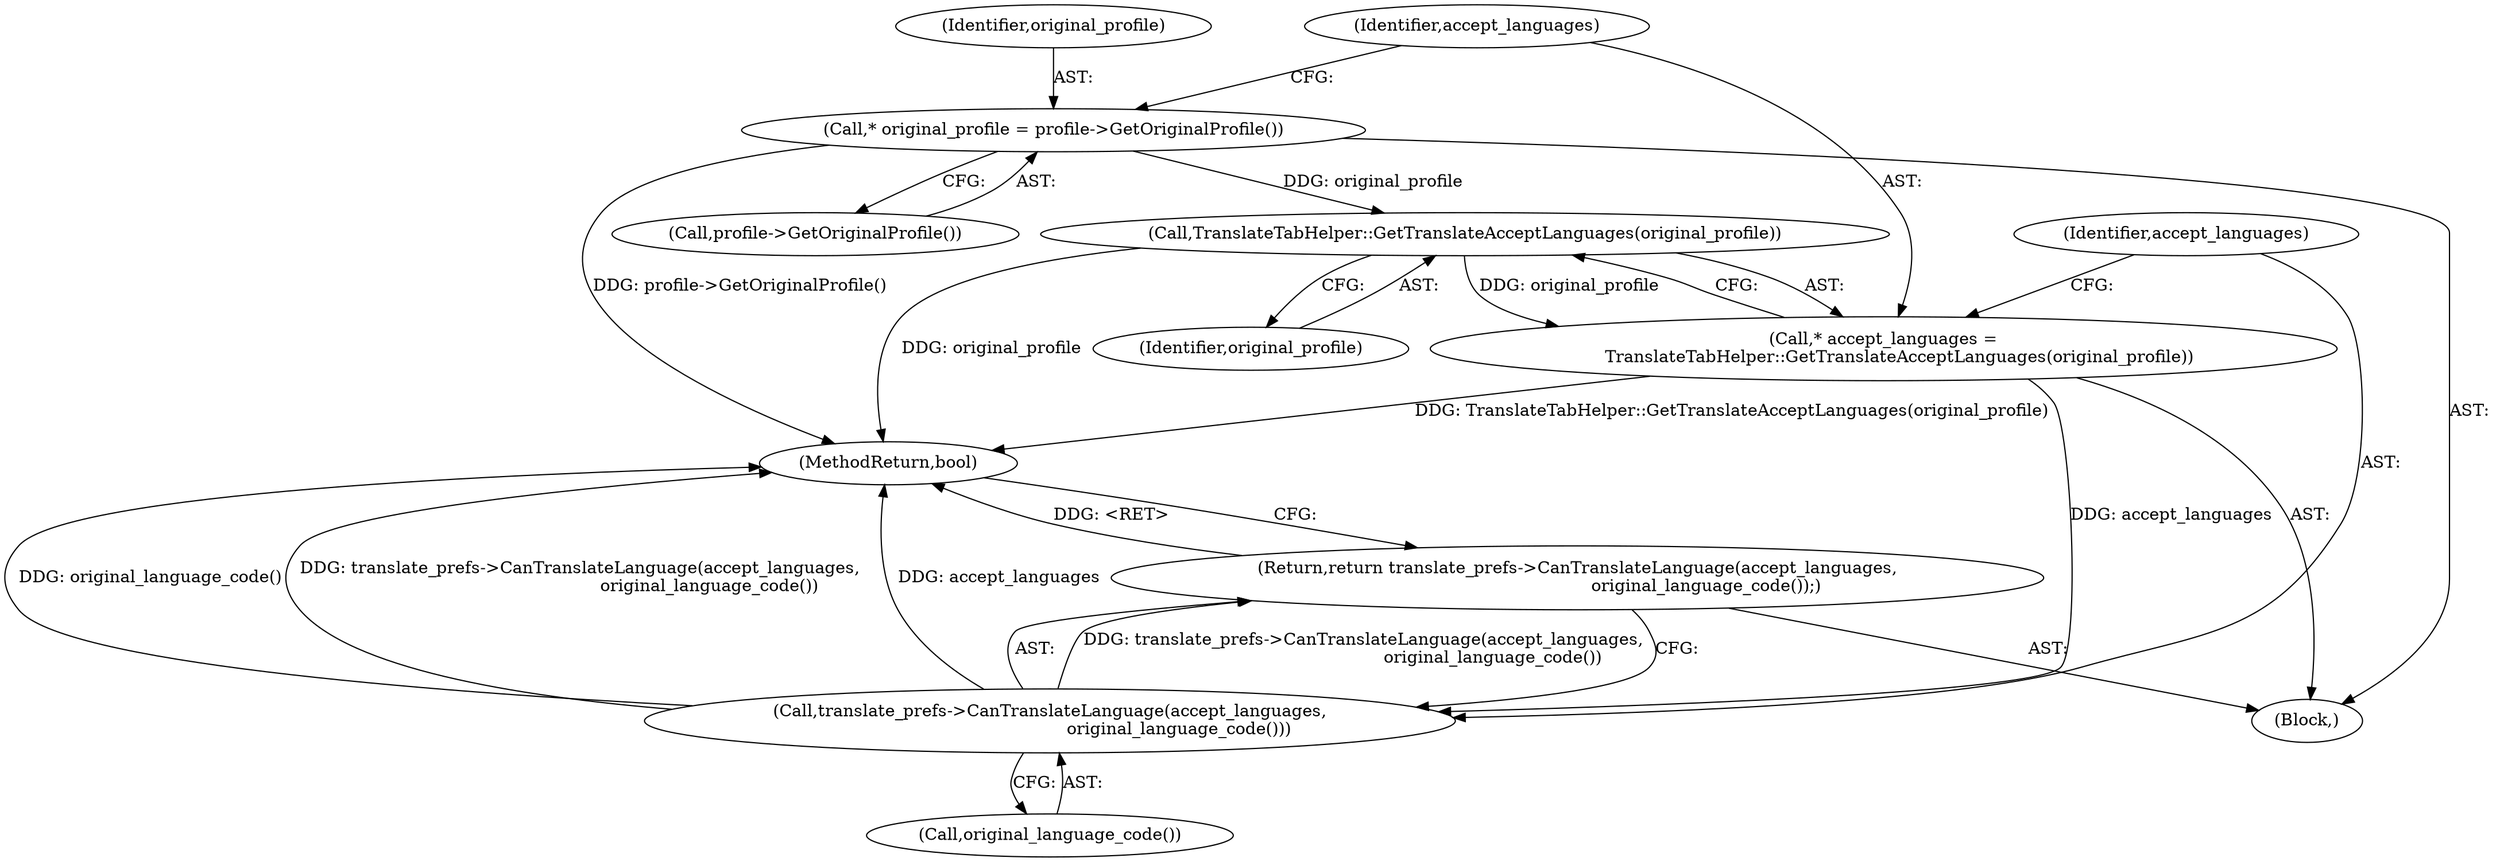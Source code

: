 digraph "1_Chrome_603af455b5641671b18d7d7d166630341d71b63f_0@pointer" {
"1000115" [label="(Call,TranslateTabHelper::GetTranslateAcceptLanguages(original_profile))"];
"1000108" [label="(Call,* original_profile = profile->GetOriginalProfile())"];
"1000113" [label="(Call,* accept_languages =\n      TranslateTabHelper::GetTranslateAcceptLanguages(original_profile))"];
"1000118" [label="(Call,translate_prefs->CanTranslateLanguage(accept_languages,\n                                                original_language_code()))"];
"1000117" [label="(Return,return translate_prefs->CanTranslateLanguage(accept_languages,\n                                                original_language_code());)"];
"1000110" [label="(Call,profile->GetOriginalProfile())"];
"1000114" [label="(Identifier,accept_languages)"];
"1000115" [label="(Call,TranslateTabHelper::GetTranslateAcceptLanguages(original_profile))"];
"1000119" [label="(Identifier,accept_languages)"];
"1000117" [label="(Return,return translate_prefs->CanTranslateLanguage(accept_languages,\n                                                original_language_code());)"];
"1000118" [label="(Call,translate_prefs->CanTranslateLanguage(accept_languages,\n                                                original_language_code()))"];
"1000108" [label="(Call,* original_profile = profile->GetOriginalProfile())"];
"1000101" [label="(Block,)"];
"1000109" [label="(Identifier,original_profile)"];
"1000116" [label="(Identifier,original_profile)"];
"1000113" [label="(Call,* accept_languages =\n      TranslateTabHelper::GetTranslateAcceptLanguages(original_profile))"];
"1000121" [label="(MethodReturn,bool)"];
"1000120" [label="(Call,original_language_code())"];
"1000115" -> "1000113"  [label="AST: "];
"1000115" -> "1000116"  [label="CFG: "];
"1000116" -> "1000115"  [label="AST: "];
"1000113" -> "1000115"  [label="CFG: "];
"1000115" -> "1000121"  [label="DDG: original_profile"];
"1000115" -> "1000113"  [label="DDG: original_profile"];
"1000108" -> "1000115"  [label="DDG: original_profile"];
"1000108" -> "1000101"  [label="AST: "];
"1000108" -> "1000110"  [label="CFG: "];
"1000109" -> "1000108"  [label="AST: "];
"1000110" -> "1000108"  [label="AST: "];
"1000114" -> "1000108"  [label="CFG: "];
"1000108" -> "1000121"  [label="DDG: profile->GetOriginalProfile()"];
"1000113" -> "1000101"  [label="AST: "];
"1000114" -> "1000113"  [label="AST: "];
"1000119" -> "1000113"  [label="CFG: "];
"1000113" -> "1000121"  [label="DDG: TranslateTabHelper::GetTranslateAcceptLanguages(original_profile)"];
"1000113" -> "1000118"  [label="DDG: accept_languages"];
"1000118" -> "1000117"  [label="AST: "];
"1000118" -> "1000120"  [label="CFG: "];
"1000119" -> "1000118"  [label="AST: "];
"1000120" -> "1000118"  [label="AST: "];
"1000117" -> "1000118"  [label="CFG: "];
"1000118" -> "1000121"  [label="DDG: translate_prefs->CanTranslateLanguage(accept_languages,\n                                                original_language_code())"];
"1000118" -> "1000121"  [label="DDG: accept_languages"];
"1000118" -> "1000121"  [label="DDG: original_language_code()"];
"1000118" -> "1000117"  [label="DDG: translate_prefs->CanTranslateLanguage(accept_languages,\n                                                original_language_code())"];
"1000117" -> "1000101"  [label="AST: "];
"1000121" -> "1000117"  [label="CFG: "];
"1000117" -> "1000121"  [label="DDG: <RET>"];
}
